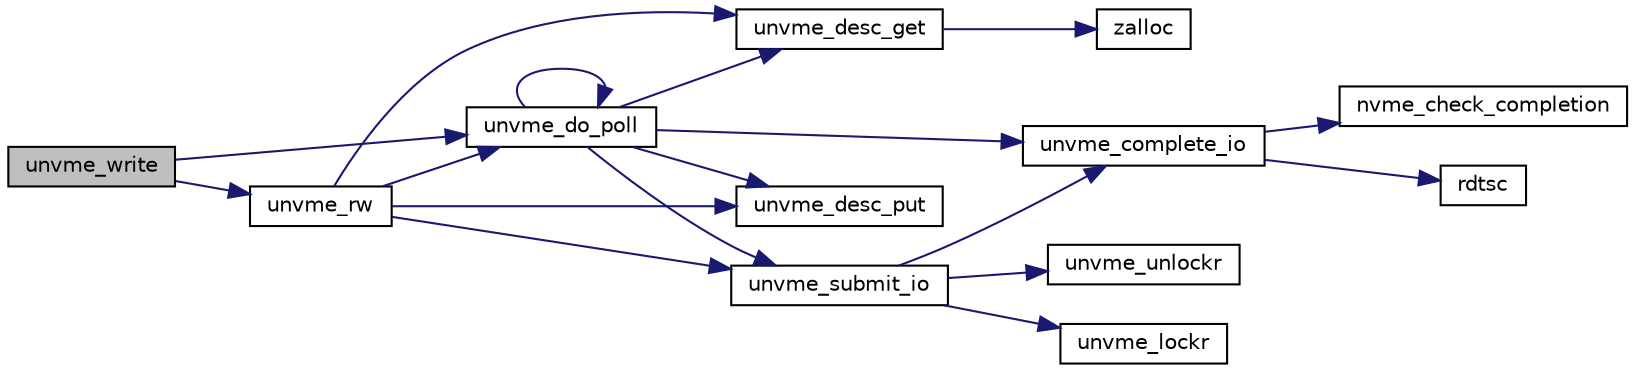 digraph "unvme_write"
{
  edge [fontname="Helvetica",fontsize="10",labelfontname="Helvetica",labelfontsize="10"];
  node [fontname="Helvetica",fontsize="10",shape=record];
  rankdir="LR";
  Node1 [label="unvme_write",height=0.2,width=0.4,color="black", fillcolor="grey75", style="filled", fontcolor="black"];
  Node1 -> Node2 [color="midnightblue",fontsize="10",style="solid",fontname="Helvetica"];
  Node2 [label="unvme_rw",height=0.2,width=0.4,color="black", fillcolor="white", style="filled",URL="$unvme__core_8c.html#a6b9870afbaebc91259c47aec987b1678"];
  Node2 -> Node3 [color="midnightblue",fontsize="10",style="solid",fontname="Helvetica"];
  Node3 [label="unvme_desc_get",height=0.2,width=0.4,color="black", fillcolor="white", style="filled",URL="$unvme__core_8c.html#a511932fb0df801a93437033366f032b7"];
  Node3 -> Node4 [color="midnightblue",fontsize="10",style="solid",fontname="Helvetica"];
  Node4 [label="zalloc",height=0.2,width=0.4,color="black", fillcolor="white", style="filled",URL="$unvme__log_8h.html#ad0365f35de6857f0533c276a8d243ccc"];
  Node2 -> Node5 [color="midnightblue",fontsize="10",style="solid",fontname="Helvetica"];
  Node5 [label="unvme_submit_io",height=0.2,width=0.4,color="black", fillcolor="white", style="filled",URL="$unvme__core_8c.html#a4578498bf615754009fd3340470cce20"];
  Node5 -> Node6 [color="midnightblue",fontsize="10",style="solid",fontname="Helvetica"];
  Node6 [label="unvme_lockr",height=0.2,width=0.4,color="black", fillcolor="white", style="filled",URL="$unvme__lock_8h.html#a77e89c9bf40e1809f387f1e20310ad84"];
  Node5 -> Node7 [color="midnightblue",fontsize="10",style="solid",fontname="Helvetica"];
  Node7 [label="unvme_unlockr",height=0.2,width=0.4,color="black", fillcolor="white", style="filled",URL="$unvme__lock_8h.html#a7cab09e611c6badd48e4784197bc92f2"];
  Node5 -> Node8 [color="midnightblue",fontsize="10",style="solid",fontname="Helvetica"];
  Node8 [label="unvme_complete_io",height=0.2,width=0.4,color="black", fillcolor="white", style="filled",URL="$unvme__core_8c.html#aa8440e1663bf1b1ea510e6fd7073818f"];
  Node8 -> Node9 [color="midnightblue",fontsize="10",style="solid",fontname="Helvetica"];
  Node9 [label="nvme_check_completion",height=0.2,width=0.4,color="black", fillcolor="white", style="filled",URL="$unvme__nvme_8c.html#a9edecd91d5f175101db078e293f3645d"];
  Node8 -> Node10 [color="midnightblue",fontsize="10",style="solid",fontname="Helvetica"];
  Node10 [label="rdtsc",height=0.2,width=0.4,color="black", fillcolor="white", style="filled",URL="$rdtsc_8h.html#a64eba85413970674e0e6e03af9e9d0f4"];
  Node2 -> Node11 [color="midnightblue",fontsize="10",style="solid",fontname="Helvetica"];
  Node11 [label="unvme_do_poll",height=0.2,width=0.4,color="black", fillcolor="white", style="filled",URL="$unvme__core_8c.html#a3efa2ca0f56e83333a490784ddf3600c"];
  Node11 -> Node8 [color="midnightblue",fontsize="10",style="solid",fontname="Helvetica"];
  Node11 -> Node12 [color="midnightblue",fontsize="10",style="solid",fontname="Helvetica"];
  Node12 [label="unvme_desc_put",height=0.2,width=0.4,color="black", fillcolor="white", style="filled",URL="$unvme__core_8c.html#ab9eca71c854d9d67edd4bd9364380c11"];
  Node11 -> Node3 [color="midnightblue",fontsize="10",style="solid",fontname="Helvetica"];
  Node11 -> Node5 [color="midnightblue",fontsize="10",style="solid",fontname="Helvetica"];
  Node11 -> Node11 [color="midnightblue",fontsize="10",style="solid",fontname="Helvetica"];
  Node2 -> Node12 [color="midnightblue",fontsize="10",style="solid",fontname="Helvetica"];
  Node1 -> Node11 [color="midnightblue",fontsize="10",style="solid",fontname="Helvetica"];
}
